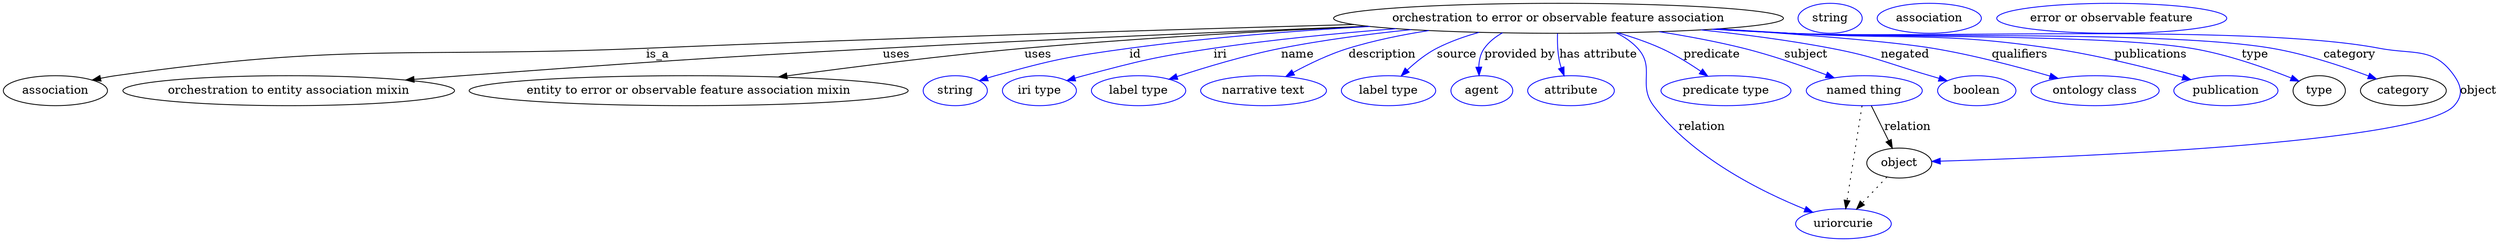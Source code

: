 digraph {
	graph [bb="0,0,2988.4,283"];
	node [label="\N"];
	"orchestration to error or observable feature association"	[height=0.5,
		label="orchestration to error or observable feature association",
		pos="1865.4,265",
		width=7.4924];
	association	[height=0.5,
		pos="62.394,178",
		width=1.7332];
	"orchestration to error or observable feature association" -> association	[label=is_a,
		lp="784.39,221.5",
		pos="e,106.47,190.87 1619.9,257.54 1397.9,251.37 1062.2,241.22 770.39,229 487.15,217.14 413.98,236.51 133.39,196 127.91,195.21 122.22,\
194.19 116.56,193.05"];
	"orchestration to entity association mixin"	[height=0.5,
		pos="341.39,178",
		width=5.5245];
	"orchestration to error or observable feature association" -> "orchestration to entity association mixin"	[label=uses,
		lp="1070.9,221.5",
		pos="e,481.79,190.79 1636.4,255.47 1473.9,249.08 1250.7,239.65 1054.4,229 829.8,216.82 773.71,212.49 549.39,196 530.78,194.63 511.23,\
193.12 491.88,191.59"];
	"entity to error or observable feature association mixin"	[height=0.5,
		pos="821.39,178",
		width=7.3119];
	"orchestration to error or observable feature association" -> "entity to error or observable feature association mixin"	[label=uses,
		lp="1240.9,221.5",
		pos="e,929.37,194.45 1637.4,255.37 1514.9,249.77 1361.2,241.21 1224.4,229 1128.3,220.42 1019.7,206.72 939.5,195.83"];
	id	[color=blue,
		height=0.5,
		label=string,
		pos="1141.4,178",
		width=1.0652];
	"orchestration to error or observable feature association" -> id	[color=blue,
		label=id,
		lp="1357.4,221.5",
		pos="e,1170.4,189.99 1639.1,255.2 1549,249.98 1444.5,241.79 1350.4,229 1278,219.17 1259.8,215.57 1189.4,196 1186.3,195.14 1183.1,194.17 \
1179.9,193.15",
		style=solid];
	iri	[color=blue,
		height=0.5,
		label="iri type",
		pos="1242.4,178",
		width=1.2277];
	"orchestration to error or observable feature association" -> iri	[color=blue,
		label=iri,
		lp="1459.4,221.5",
		pos="e,1275.3,190.13 1670.5,252.53 1601.1,247.13 1522.6,239.5 1451.4,229 1381.3,218.66 1363.9,214.18 1295.4,196 1292,195.11 1288.5,194.12 \
1285.1,193.1",
		style=solid];
	name	[color=blue,
		height=0.5,
		label="label type",
		pos="1361.4,178",
		width=1.5707];
	"orchestration to error or observable feature association" -> name	[color=blue,
		label=name,
		lp="1552.4,221.5",
		pos="e,1397.9,191.77 1688.7,251.39 1637.9,246.16 1582.7,238.92 1532.4,229 1489.4,220.54 1441.7,206.15 1407.6,194.97",
		style=solid];
	description	[color=blue,
		height=0.5,
		label="narrative text",
		pos="1511.4,178",
		width=2.0943];
	"orchestration to error or observable feature association" -> description	[color=blue,
		label=description,
		lp="1653.9,221.5",
		pos="e,1538.1,195.04 1709.8,250.27 1677.5,245.24 1644,238.37 1613.4,229 1590.4,221.96 1566.1,210.27 1547.1,199.96",
		style=solid];
	source	[color=blue,
		height=0.5,
		label="label type",
		pos="1661.4,178",
		width=1.5707];
	"orchestration to error or observable feature association" -> source	[color=blue,
		label=source,
		lp="1743.4,221.5",
		pos="e,1676.6,195.75 1770,248.06 1752.6,243.25 1735.1,237.02 1719.4,229 1706.4,222.33 1693.8,212.17 1683.8,202.74",
		style=solid];
	"provided by"	[color=blue,
		height=0.5,
		label=agent,
		pos="1773.4,178",
		width=1.0291];
	"orchestration to error or observable feature association" -> "provided by"	[color=blue,
		label="provided by",
		lp="1818.9,221.5",
		pos="e,1770.1,196.29 1798.2,247.56 1789.7,242.85 1782.1,236.79 1776.4,229 1771.7,222.54 1770,214.29 1769.7,206.35",
		style=solid];
	"has attribute"	[color=blue,
		height=0.5,
		label=attribute,
		pos="1880.4,178",
		width=1.4443];
	"orchestration to error or observable feature association" -> "has attribute"	[color=blue,
		label="has attribute",
		lp="1913.4,221.5",
		pos="e,1872.1,196.07 1864.2,246.71 1863.9,237 1864.2,224.72 1866.4,214 1866.9,211.27 1867.7,208.48 1868.6,205.72",
		style=solid];
	subject	[color=blue,
		height=0.5,
		label="named thing",
		pos="2232.4,178",
		width=1.9318];
	"orchestration to error or observable feature association" -> subject	[color=blue,
		label=subject,
		lp="2162.4,221.5",
		pos="e,2196.3,193.44 1986.3,248.88 2019.3,243.69 2054.9,237.09 2087.4,229 2121.3,220.56 2158.4,207.66 2186.7,197.08",
		style=solid];
	predicate	[color=blue,
		height=0.5,
		label="predicate type",
		pos="2066.4,178",
		width=2.1665];
	"orchestration to error or observable feature association" -> predicate	[color=blue,
		label=predicate,
		lp="2049.4,221.5",
		pos="e,2044.5,195.5 1936.6,247.56 1953.9,242.53 1972.1,236.35 1988.4,229 2005,221.5 2022.2,210.83 2036.2,201.27",
		style=solid];
	relation	[color=blue,
		height=0.5,
		label=uriorcurie,
		pos="2207.4,18",
		width=1.5887];
	"orchestration to error or observable feature association" -> relation	[color=blue,
		label=relation,
		lp="2037.4,134.5",
		pos="e,2170.6,31.825 1934.6,247.52 1944.2,242.81 1953.3,236.76 1960.4,229 1981.9,205.58 1960.3,185.46 1979.4,160 2026.1,97.577 2109.4,\
56.461 2161.3,35.505",
		style=solid];
	negated	[color=blue,
		height=0.5,
		label=boolean,
		pos="2366.4,178",
		width=1.2999];
	"orchestration to error or observable feature association" -> negated	[color=blue,
		label=negated,
		lp="2281.4,221.5",
		pos="e,2331.2,190.04 2036.3,251.04 2086.8,245.78 2142.1,238.61 2192.4,229 2246.3,218.71 2258.7,211.44 2311.4,196 2314.7,195.03 2318.1,\
194.01 2321.6,192.97",
		style=solid];
	qualifiers	[color=blue,
		height=0.5,
		label="ontology class",
		pos="2507.4,178",
		width=2.1304];
	"orchestration to error or observable feature association" -> qualifiers	[color=blue,
		label=qualifiers,
		lp="2417.9,221.5",
		pos="e,2463.4,192.76 2057.9,252.35 2156.5,245.71 2265.9,237.11 2314.4,229 2362,221.04 2415.1,206.9 2453.5,195.69",
		style=solid];
	publications	[color=blue,
		height=0.5,
		label=publication,
		pos="2664.4,178",
		width=1.7332];
	"orchestration to error or observable feature association" -> publications	[color=blue,
		label=publications,
		lp="2575.4,221.5",
		pos="e,2622.4,191.37 2056.4,252.29 2085.8,250.5 2115.9,248.69 2144.4,247 2282.6,238.79 2318.4,249.18 2455.4,229 2509.7,221 2570.7,205.67 \
2612.7,194.08",
		style=solid];
	type	[height=0.5,
		pos="2776.4,178",
		width=0.86659];
	"orchestration to error or observable feature association" -> type	[color=blue,
		label=type,
		lp="2700.4,221.5",
		pos="e,2752.1,189.54 2052.2,252.01 2083,250.21 2114.6,248.47 2144.4,247 2250.8,241.76 2518.3,246.19 2623.4,229 2665.7,222.08 2712.2,205.5 \
2742.8,193.32",
		style=solid];
	category	[height=0.5,
		pos="2877.4,178",
		width=1.4263];
	"orchestration to error or observable feature association" -> category	[color=blue,
		label=category,
		lp="2813.9,221.5",
		pos="e,2845.3,192.13 2051.1,251.92 2082.2,250.11 2114.2,248.39 2144.4,247 2272.3,241.11 2594.2,250.64 2720.4,229 2760.5,222.13 2804.4,\
207.48 2835.6,195.8",
		style=solid];
	object	[height=0.5,
		pos="2274.4,91",
		width=1.0832];
	"orchestration to error or observable feature association" -> object	[color=blue,
		label=object,
		lp="2966.4,178",
		pos="e,2313.4,93.023 2049.9,251.83 2081.4,250.02 2113.9,248.32 2144.4,247 2301,240.23 2695.6,258.93 2849.4,229 2890.4,221.02 2913.6,230.33 \
2937.4,196 2946.5,182.85 2948.1,171.88 2937.4,160 2896.4,114.55 2469.9,97.77 2323.5,93.322",
		style=solid];
	subject -> relation	[pos="e,2210.1,36.188 2229.7,159.79 2225.4,132.48 2216.9,78.994 2211.7,46.38",
		style=dotted];
	subject -> object	[label=relation,
		lp="2284.4,134.5",
		pos="e,2266.1,108.89 2240.9,159.8 2246.8,147.85 2254.8,131.72 2261.5,118.18"];
	association_type	[color=blue,
		height=0.5,
		label=string,
		pos="2191.4,265",
		width=1.0652];
	association_category	[color=blue,
		height=0.5,
		label=association,
		pos="2310.4,265",
		width=1.7332];
	object -> relation	[pos="e,2223.2,35.702 2259.5,74.243 2250.9,65.127 2239.9,53.465 2230.2,43.208",
		style=dotted];
	"orchestration to error or observable feature association_object"	[color=blue,
		height=0.5,
		label="error or observable feature",
		pos="2528.4,265",
		width=3.8274];
}
